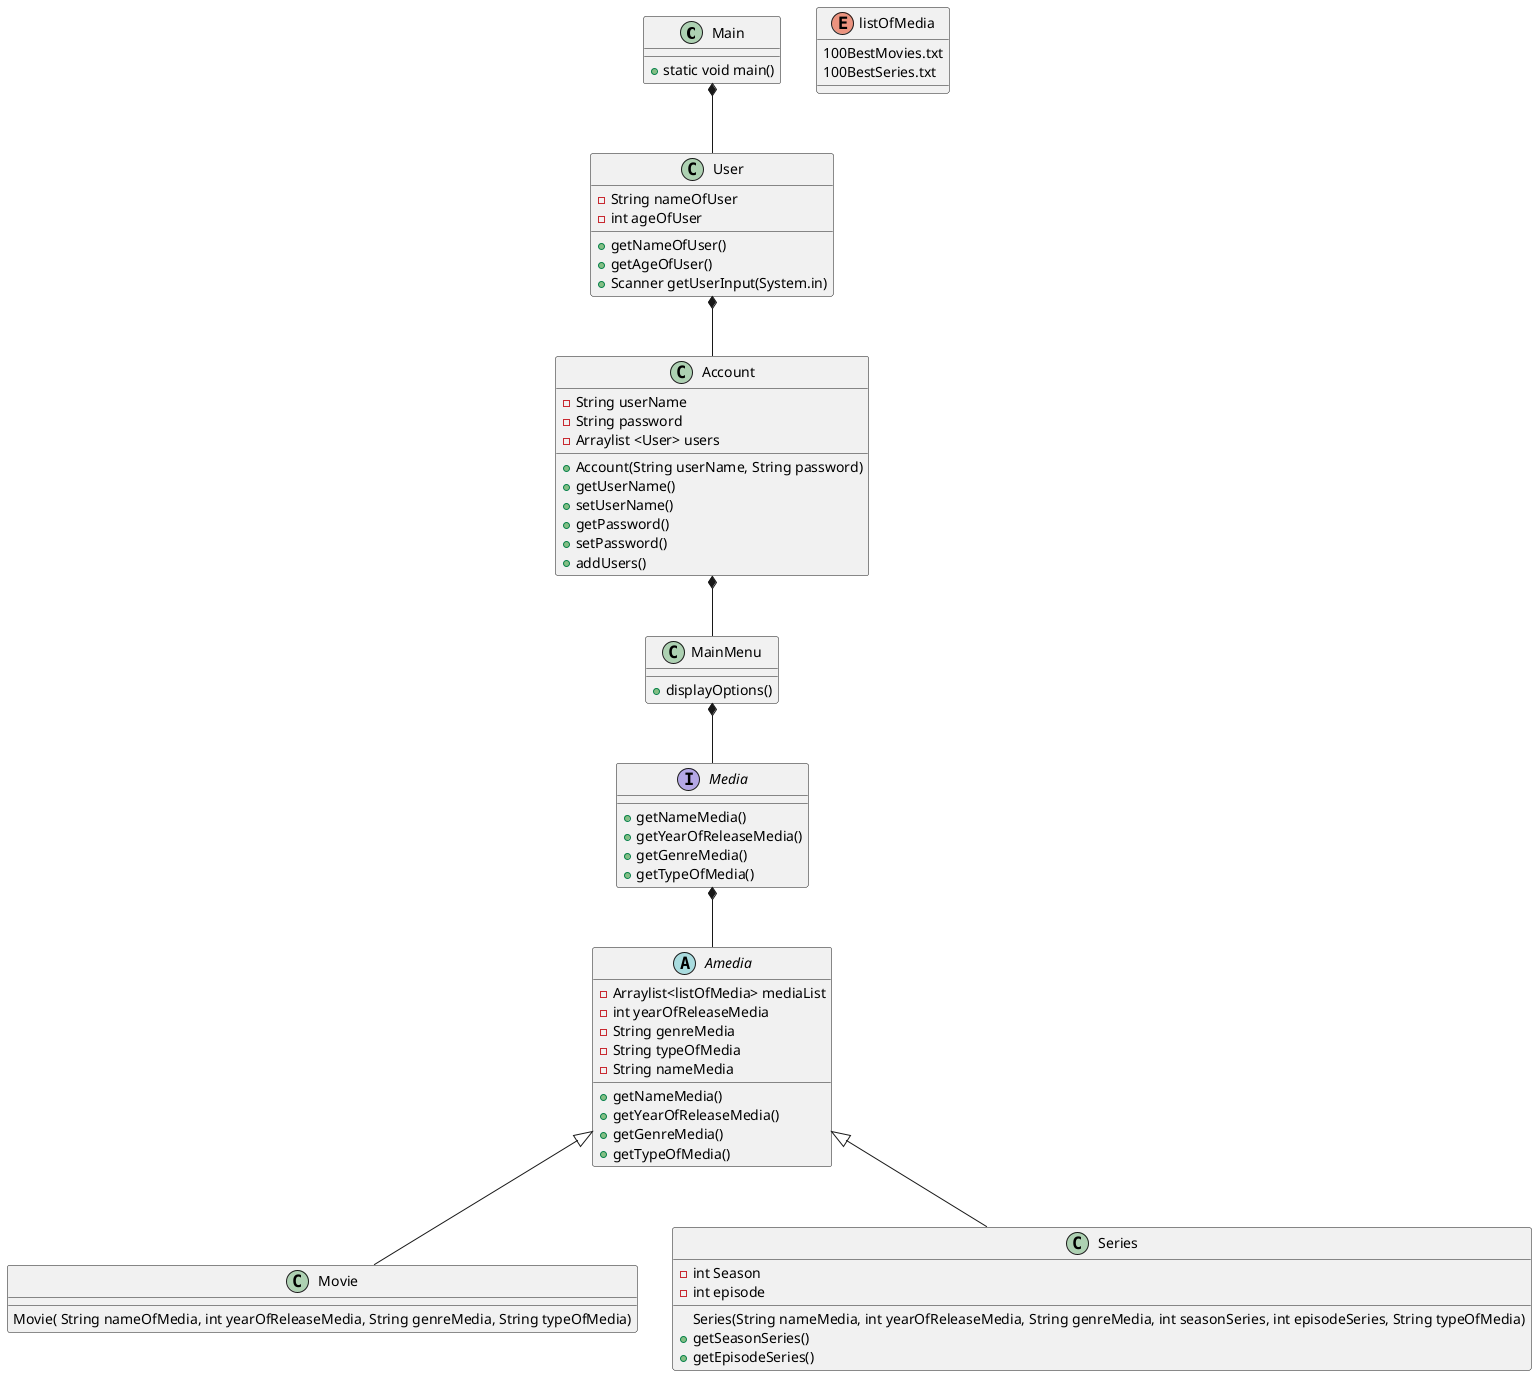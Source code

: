 @startuml
'https://plantuml.com/class-diagram

Main *-- User
Main : + static void main()

User *-- Account
User : - String nameOfUser
User : - int ageOfUser



User : + getNameOfUser()
User : + getAgeOfUser()
User : + Scanner getUserInput(System.in)




Account : - String userName
Account : - String password
Account : - Arraylist <User> users


Account : + Account(String userName, String password)
Account : + getUserName()
Account : + setUserName()
Account : + getPassword()
Account : + setPassword()
Account : + addUsers()




Account *-- MainMenu
MainMenu : + displayOptions()




MainMenu *-- Media


Enum listOfMedia
listOfMedia : 100BestMovies.txt
listOfMedia : 100BestSeries.txt


Media *-- Amedia
Interface Media
Media : + getNameMedia()
Media : + getYearOfReleaseMedia()
Media : + getGenreMedia()
Media : + getTypeOfMedia()


Abstract Amedia
Amedia : - Arraylist<listOfMedia> mediaList
Amedia : - int yearOfReleaseMedia
Amedia : - String genreMedia
Amedia : - String typeOfMedia
Amedia : - String nameMedia


Amedia : + getNameMedia()
Amedia : + getYearOfReleaseMedia()
Amedia : + getGenreMedia()
Amedia : + getTypeOfMedia()

Amedia <|--  Movie


Movie : Movie( String nameOfMedia, int yearOfReleaseMedia, String genreMedia, String typeOfMedia)




Amedia <|-- Series

Series : - int Season
Series : - int episode



Series : Series(String nameMedia, int yearOfReleaseMedia, String genreMedia, int seasonSeries, int episodeSeries, String typeOfMedia)

Series : + getSeasonSeries()
Series : + getEpisodeSeries()


@endum